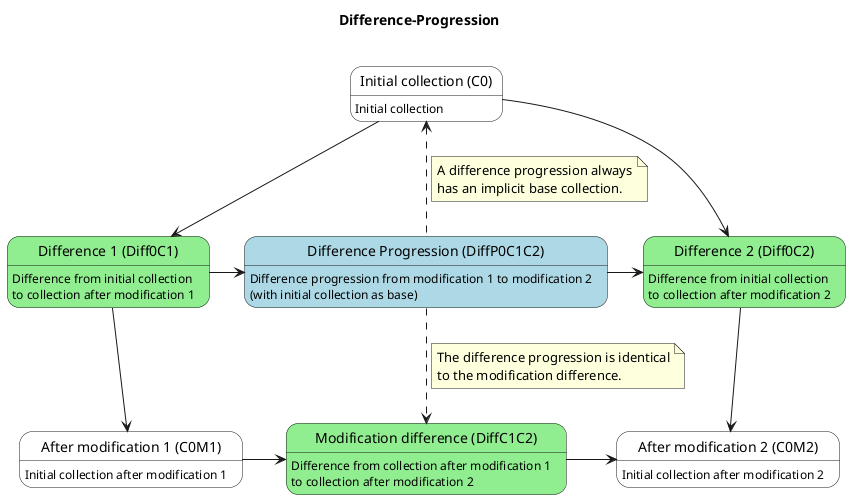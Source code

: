 @startuml
title Difference-Progression\n

'States
state "Initial collection (C0)" as C0 #white: Initial collection

state "After modification 1 (C0M1)" as C0M1 #white: Initial collection after modification 1

state "After modification 2 (C0M2)" as C0M2 #white: Initial collection after modification 2

state "Difference 1 (Diff0C1)" as Diff0C1 #lightgreen: Difference from initial collection
Diff0C1: to collection after modification 1

state "Difference 2 (Diff0C2)" as Diff0C2 #lightgreen: Difference from initial collection
Diff0C2: to collection after modification 2

state "Modification difference (DiffC1C2)" as DiffC1C2 #lightgreen: Difference from collection after modification 1
DiffC1C2: to collection after modification 2

state "Difference Progression (DiffP0C1C2)" as DiffP0C1C2 #lightblue: Difference progression from modification 1 to modification 2
DiffP0C1C2: (with initial collection as base)


'Edges
C0 --> Diff0C1
C0 --> Diff0C2

Diff0C1 --> C0M1
Diff0C2 --> C0M2

Diff0C1 -> DiffP0C1C2
DiffP0C1C2 -> Diff0C2
DiffP0C1C2 -up[dashed]-> C0
note on link
A difference progression always
has an implicit base collection.
end note
DiffP0C1C2 -[dashed]-> DiffC1C2
note on link
The difference progression is identical
to the modification difference.
end note

C0M1 -> DiffC1C2
DiffC1C2 -> C0M2
@enduml